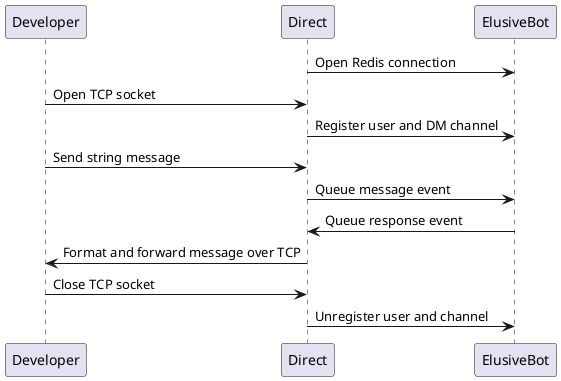 @startuml sequence
participant Developer
participant Direct
participant ElusiveBot

Direct -> ElusiveBot : Open Redis connection
Developer -> Direct : Open TCP socket
Direct -> ElusiveBot : Register user and DM channel
Developer -> Direct : Send string message
Direct -> ElusiveBot : Queue message event
ElusiveBot -> Direct : Queue response event
Direct -> Developer : Format and forward message over TCP
Developer -> Direct : Close TCP socket
Direct -> ElusiveBot : Unregister user and channel

@enduml
